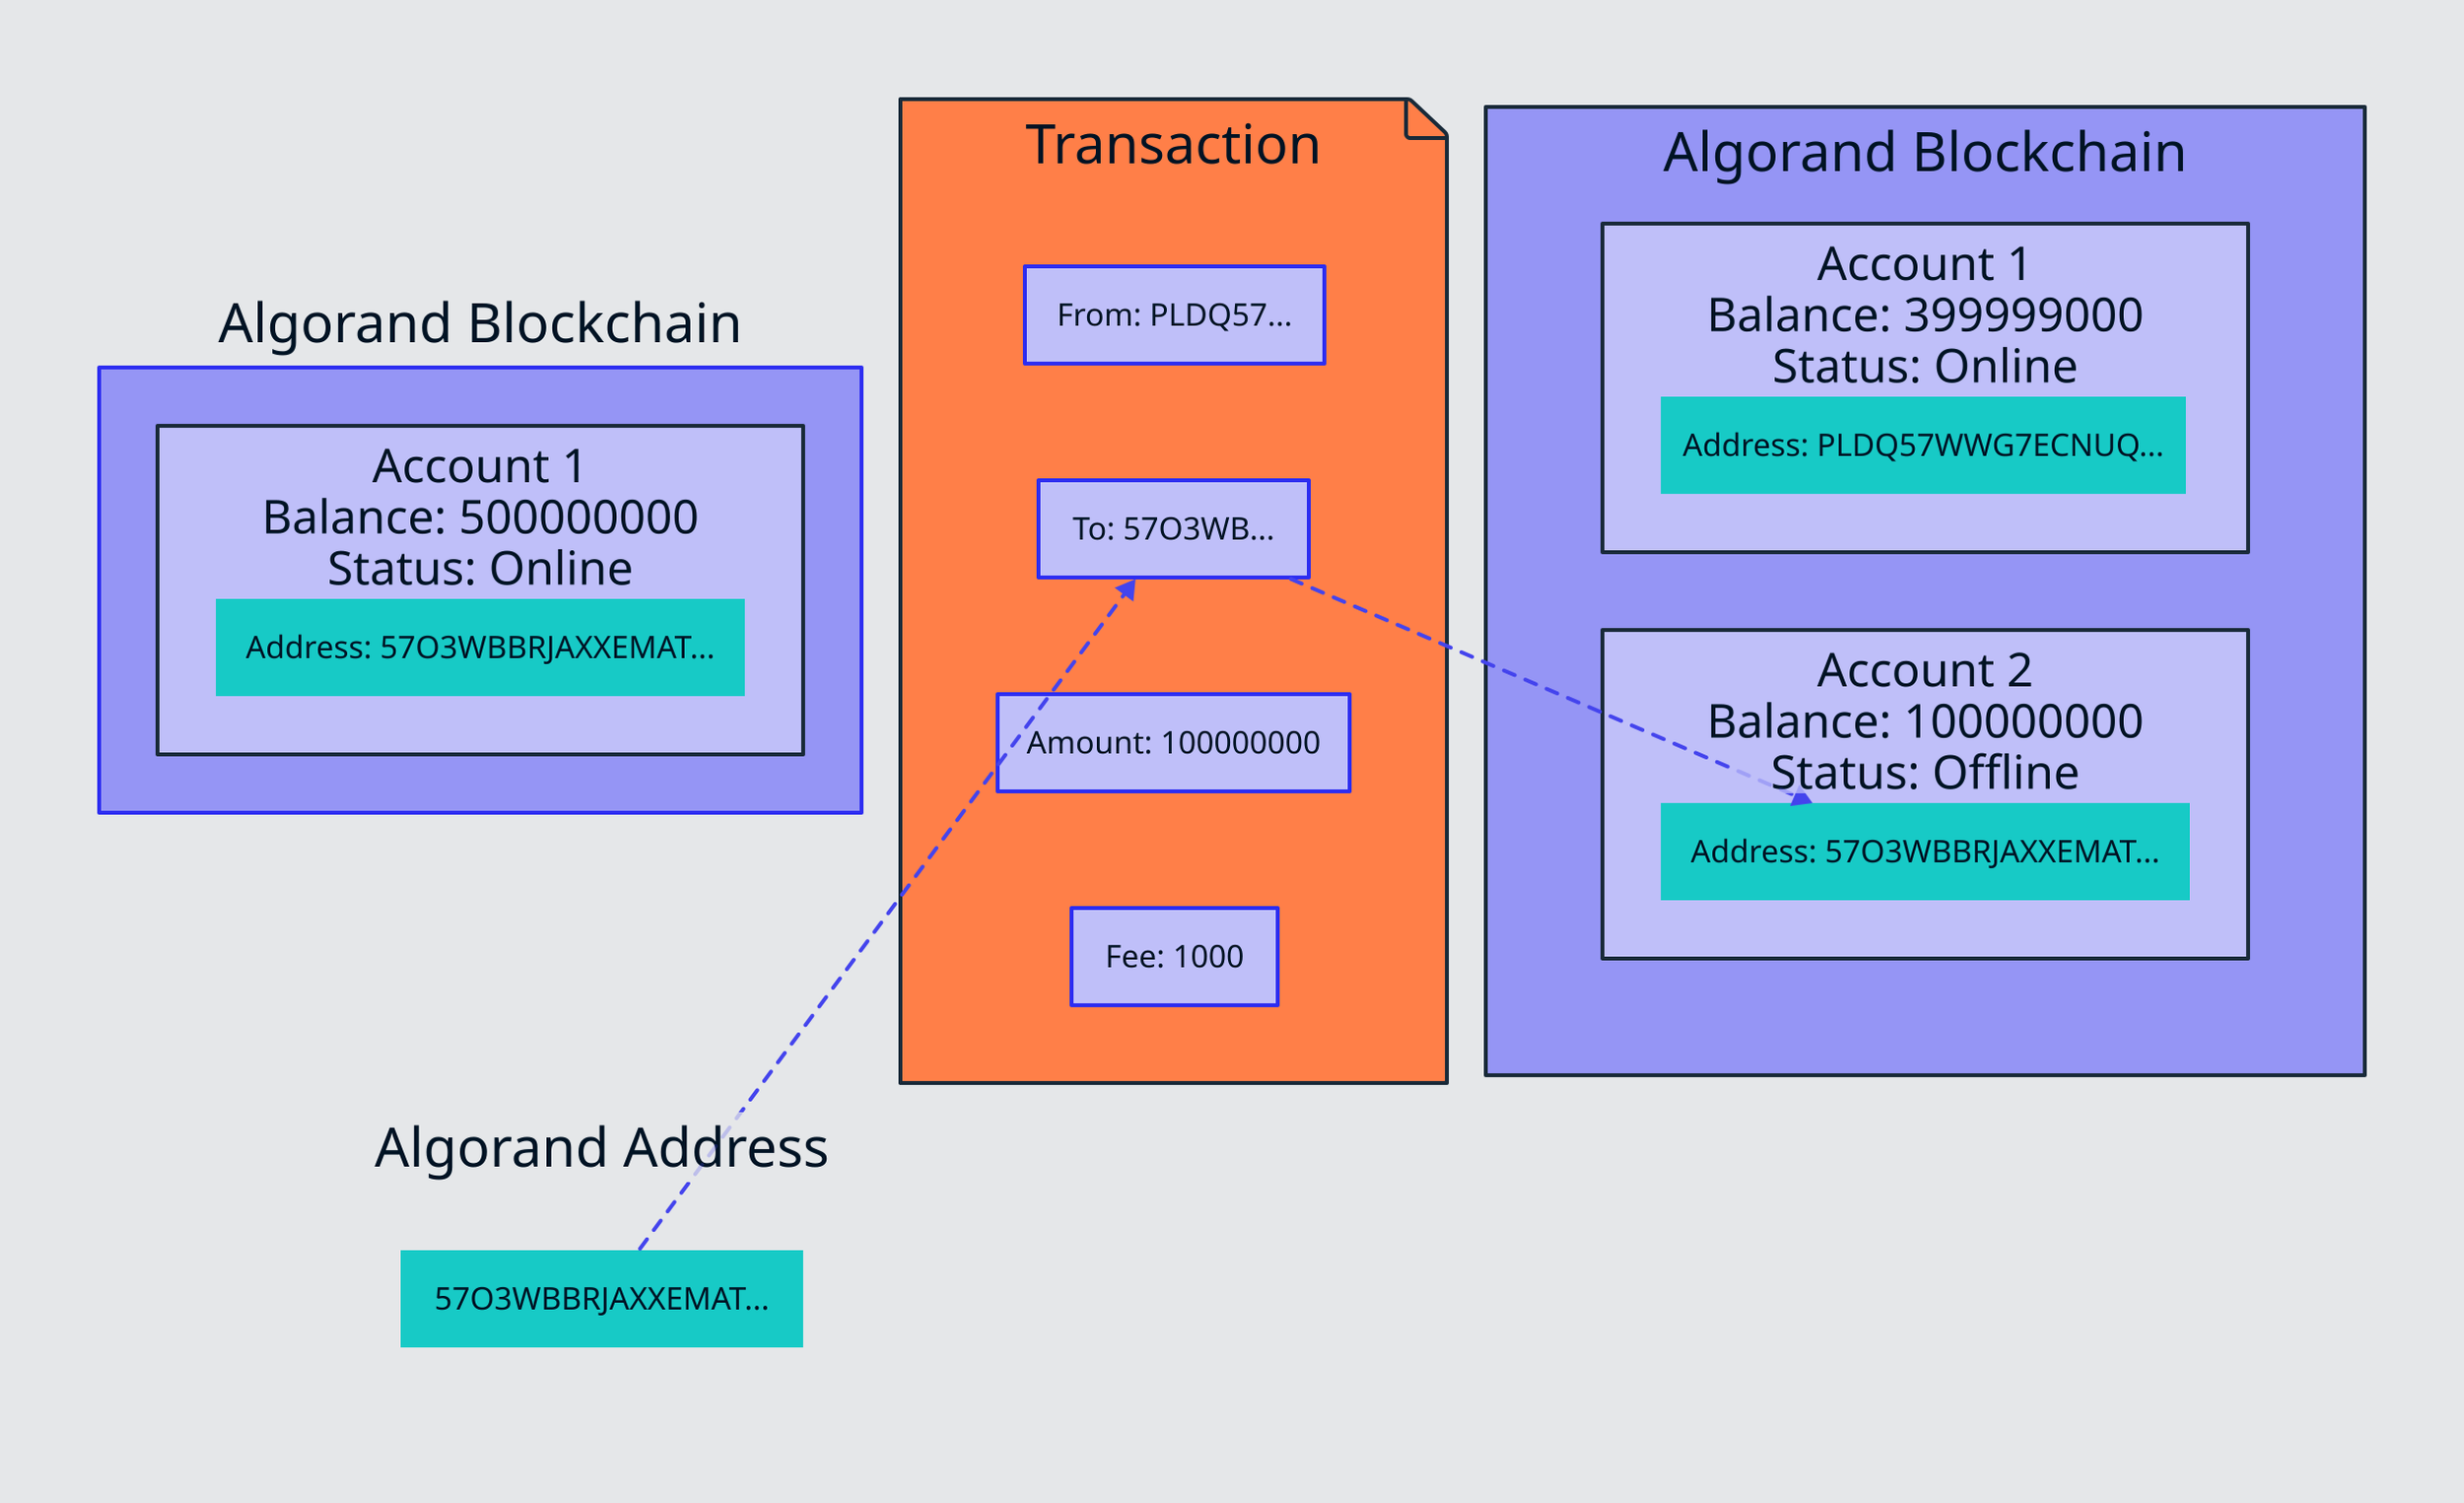 direction: right
vars: {
  d2-config: {
    pad: 50
    theme-overrides: {
      N1: "#001324"
      N2: "#192A39"
      N4: "#4C5965"
      N5: "#7F8991"
      N7: "#E5E7E9"
      B1: "#2D2DF1"
      B2: "#4444ED"
      B3: "#6C6CF1"
      B4: "#9595F5"
      B5: "#BFBFF9"
      B6: "#E9E9FD"
      AA4: "#FF7F48"
      AA5: "#FF7F48"
      AB4: "#FF7F48"
      AB5: "#FF7F48"
    }
  }
}

classes: {
  tealBox: {
    style: {
      fill: "#17CAC6"
      stroke-width: 0
    }
  }
  container: {
    label.near: top-center
    style: {
      stroke: "#192A39"
    }
  }
}
leftBlockchain: {
  near: center-left
  shape: rectangle
  label: "Algorand Blockchain"
  account1: {
    shape: rectangle
    label: "Account 1\nBalance: 500000000\nStatus: Online"
    address: {
      height: 50
      label: "Address: 57O3WBBRJAXXEMAT..."
    }
    address.class: tealBox
  }
  account1.class: container
}
algorandAddress: {
  near: bottom-left
  label: "Algorand Address"
  style: {
    fill: transparent
    stroke-width: 0
  }
  address: {
    height: 50
    label: "57O3WBBRJAXXEMAT..."
  }
  address.class: tealBox
}
transaction: {
  shape: page
  label: "Transaction"
  style: {
    stroke: "#192A39"
  }
  from: {
    height: 50
    label: "From: PLDQ57..."
  }
  to: {
    height: 50
    label: "To: 57O3WB..."
  }
  amount: {
    height: 50
    label: "Amount: 100000000"
  }
  fee: {
    height: 50
    label: "Fee: 1000"
  }
}
transaction.class: container

rightBlockchain: {
  grid-columns: 1
  near: center-right
  shape: rectangle
  label: "Algorand Blockchain"
  account1: {
    shape: rectangle
    label: "Account 1\nBalance: 399999000\nStatus: Online"
    address: {
      height: 50
      label: "Address: PLDQ57WWG7ECNUQ..."
    }
    address.class: tealBox
  }
  account1.class: container
  
  account2: {
    shape: rectangle
    label: "Account 2\nBalance: 100000000\nStatus: Offline"
    address: {
      height: 50
      label: "Address: 57O3WBBRJAXXEMAT..."
    }
    address.class: tealBox
  }
  account2.class: container
}
rightBlockchain.class: container

algorandAddress.address -> transaction.to: {
  style: {
    stroke-dash: 3
  }
}
transaction.to -> rightBlockchain.account2.address: {
  style: {
    stroke-dash: 3
  }
}
